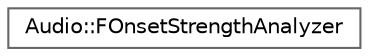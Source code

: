 digraph "Graphical Class Hierarchy"
{
 // INTERACTIVE_SVG=YES
 // LATEX_PDF_SIZE
  bgcolor="transparent";
  edge [fontname=Helvetica,fontsize=10,labelfontname=Helvetica,labelfontsize=10];
  node [fontname=Helvetica,fontsize=10,shape=box,height=0.2,width=0.4];
  rankdir="LR";
  Node0 [id="Node000000",label="Audio::FOnsetStrengthAnalyzer",height=0.2,width=0.4,color="grey40", fillcolor="white", style="filled",URL="$db/db1/classAudio_1_1FOnsetStrengthAnalyzer.html",tooltip="FOnsetStrengthAnalyzer."];
}
